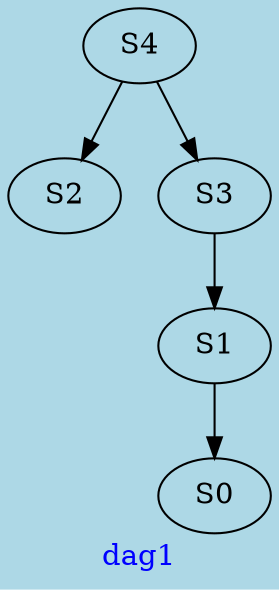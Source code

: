 digraph G{
graph [ label = "dag1" , fontcolor = "blue" , bgcolor = "lightblue" ];
S0;
S1;
S2;
S3;
S4;
S1->S0;
S3->S1;
S4->S2;
S4->S3;
}
